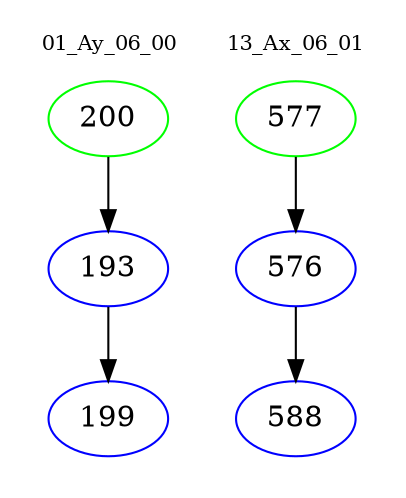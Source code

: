 digraph{
subgraph cluster_0 {
color = white
label = "01_Ay_06_00";
fontsize=10;
T0_200 [label="200", color="green"]
T0_200 -> T0_193 [color="black"]
T0_193 [label="193", color="blue"]
T0_193 -> T0_199 [color="black"]
T0_199 [label="199", color="blue"]
}
subgraph cluster_1 {
color = white
label = "13_Ax_06_01";
fontsize=10;
T1_577 [label="577", color="green"]
T1_577 -> T1_576 [color="black"]
T1_576 [label="576", color="blue"]
T1_576 -> T1_588 [color="black"]
T1_588 [label="588", color="blue"]
}
}
